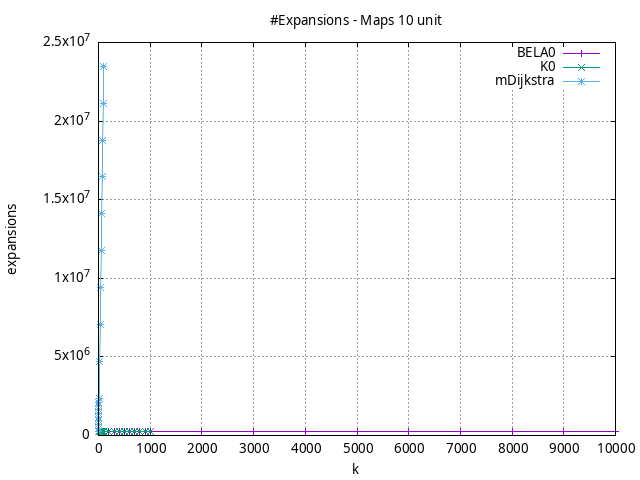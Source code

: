 #!/usr/bin/gnuplot
# -*- coding: utf-8 -*-
#
# results/maps/unit/10/random512-10.brute-force.unit.expansions.gnuplot
#
# Started on 04/07/2024 18:12:11
# Author: Carlos Linares López
set grid
set xlabel "k"
set ylabel "expansions"

set title "#Expansions - Maps 10 unit"

set terminal png enhanced font "Ariel,10"
set output 'random512-10.brute-force.unit.expansions.png'

plot "-" title "BELA0"      with linesp, "-" title "K0"      with linesp, "-" title "mDijkstra"      with linesp

	1 234963.72
	2 234963.72
	3 234963.72
	4 234963.72
	5 234963.72
	6 234963.72
	7 234963.72
	8 234963.72
	9 234963.72
	10 234963.72
	20 234963.72
	30 234963.72
	40 234963.72
	50 234963.72
	60 234963.72
	70 234963.72
	80 234963.72
	90 234963.72
	100 234963.72
	200 234963.72
	300 234963.72
	400 234963.72
	500 234963.72
	600 234963.72
	700 234963.72
	800 234963.72
	900 234963.72
	1000 234963.72
	2000 234963.72
	3000 234963.72
	4000 234963.72
	5000 234963.72
	6000 234963.72
	7000 234963.72
	8000 234963.72
	9000 234963.72
	10000 234963.72
end
	1 234965.95
	2 235018.49
	3 235018.49
	4 235018.49
	5 235018.49
	6 235018.49
	7 235018.49
	8 235018.49
	9 235018.49
	10 235018.49
	20 235018.49
	30 235018.49
	40 235018.49
	50 235018.49
	60 235018.49
	70 235018.49
	80 235018.49
	90 235018.49
	100 235018.49
	200 235018.49
	300 235018.49
	400 235018.49
	500 235018.49
	600 235018.49
	700 235018.49
	800 235018.49
	900 235018.49
	1000 235018.49
end
	1 234963.72
	2 469930.71
	3 704893.94
	4 939862.61
	5 1174822.92
	6 1409786.19
	7 1644751.88
	8 1879714.24
	9 2114669.9
	10 2349640.76
	20 4699268.23
	30 7048912.04
	40 9398573.9
	50 11748183.85
	60 14097791.48
	70 16447466.79
	80 18797204.33
	90 21146851.28
	100 23496444.55
end
